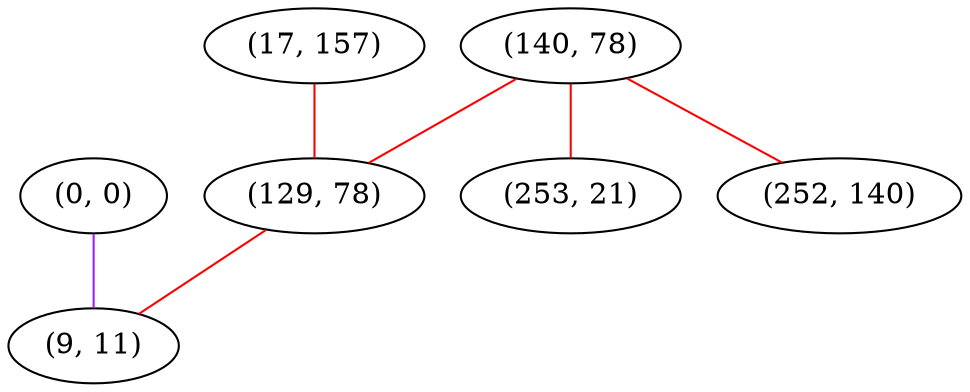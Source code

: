 graph "" {
"(0, 0)";
"(140, 78)";
"(17, 157)";
"(129, 78)";
"(253, 21)";
"(9, 11)";
"(252, 140)";
"(0, 0)" -- "(9, 11)"  [color=purple, key=0, weight=4];
"(140, 78)" -- "(252, 140)"  [color=red, key=0, weight=1];
"(140, 78)" -- "(129, 78)"  [color=red, key=0, weight=1];
"(140, 78)" -- "(253, 21)"  [color=red, key=0, weight=1];
"(17, 157)" -- "(129, 78)"  [color=red, key=0, weight=1];
"(129, 78)" -- "(9, 11)"  [color=red, key=0, weight=1];
}

